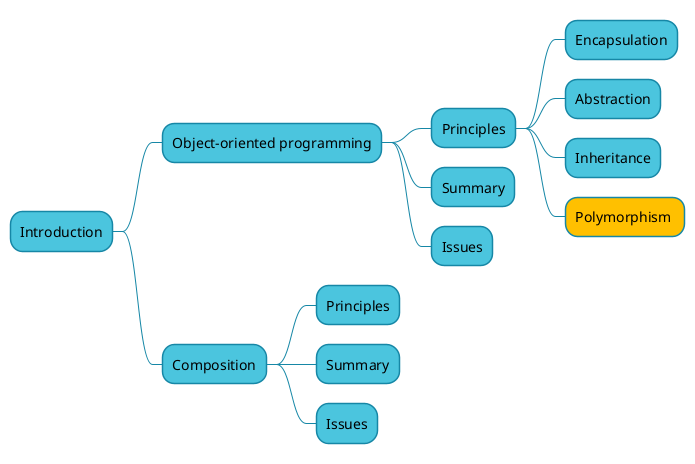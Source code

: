 @startmindmap
<style>
mindmapDiagram {
    node {
        BackgroundColor #4bc5de
        LineColor #1687a6
    }
    .current {
      BackGroundColor #ffc000
    }
    arrow {
      LineColor #1687a6
    }
}
</style>
* Introduction
** Object-oriented programming
*** Principles
**** Encapsulation
**** Abstraction
**** Inheritance
**** Polymorphism <<current>>
*** Summary
*** Issues
** Composition
*** Principles
*** Summary
*** Issues
@endmindmap
